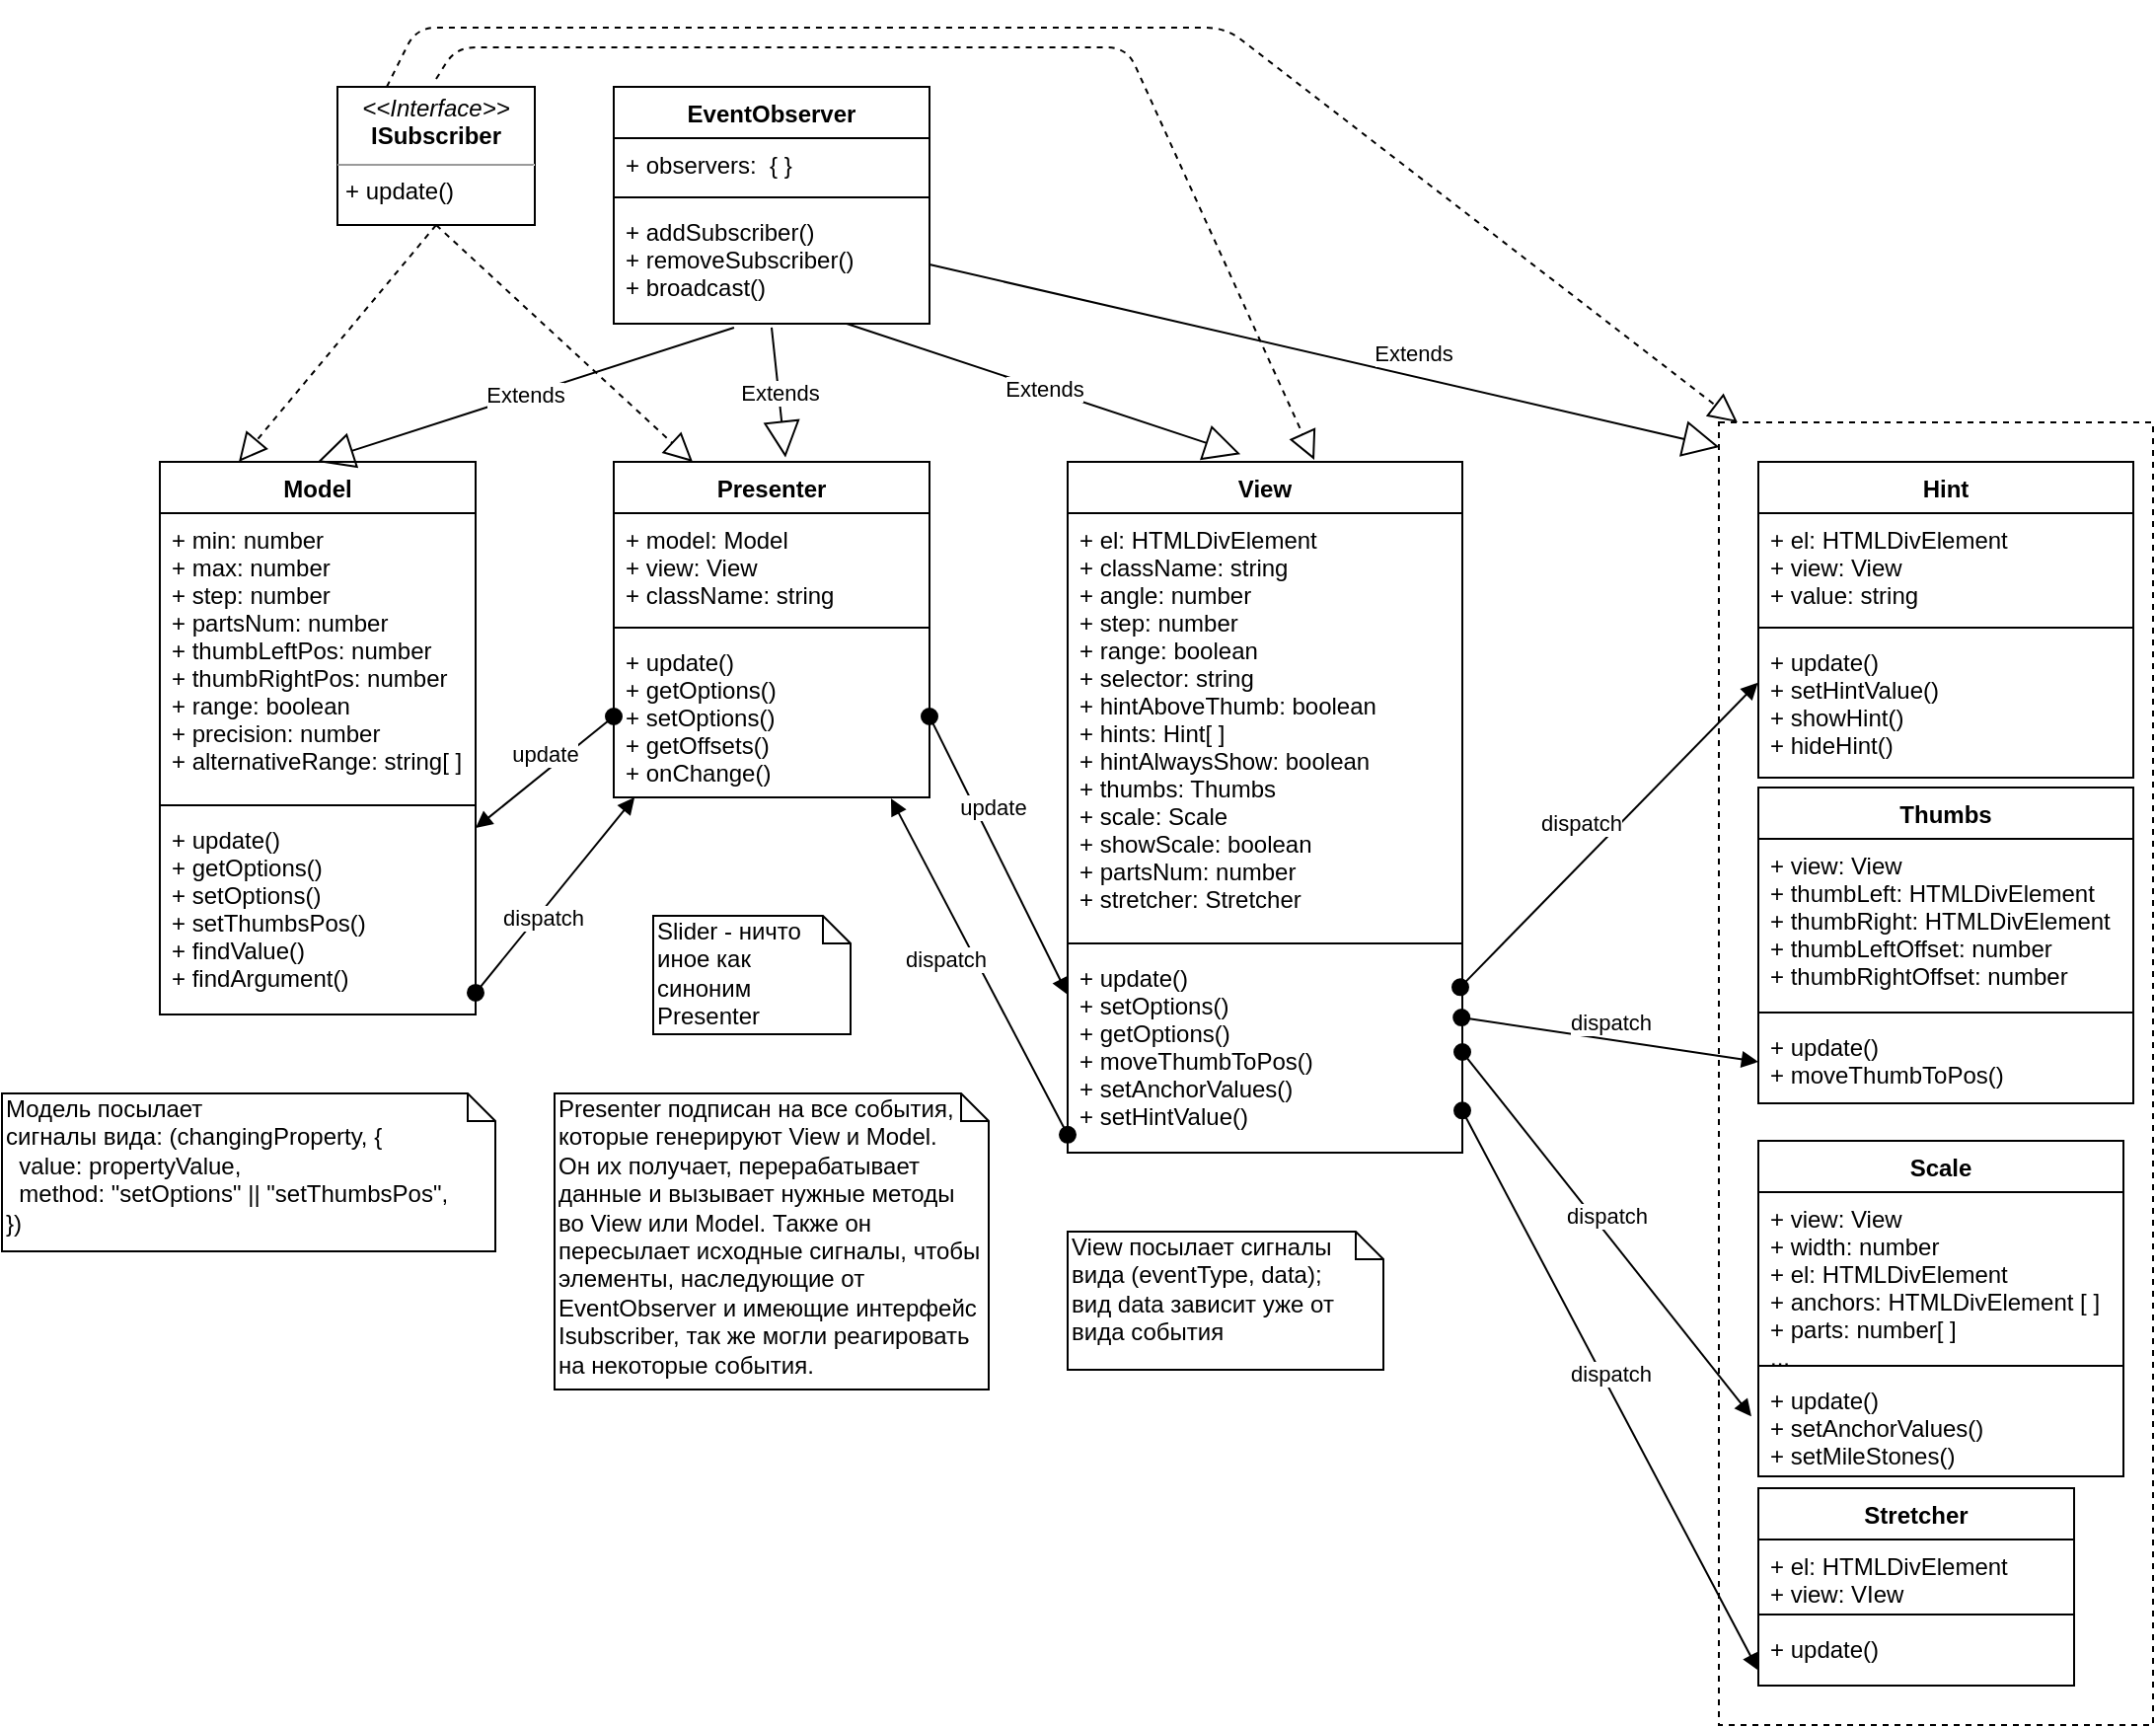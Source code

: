 <mxfile version="13.11.0" type="device"><diagram name="Page-1" id="b5b7bab2-c9e2-2cf4-8b2a-24fd1a2a6d21"><mxGraphModel dx="801" dy="434" grid="1" gridSize="10" guides="1" tooltips="1" connect="1" arrows="1" fold="1" page="1" pageScale="1" pageWidth="827" pageHeight="1169" background="#ffffff" math="0" shadow="0"><root><mxCell id="0"/><mxCell id="1" parent="0"/><mxCell id="279pUD2pypcyOqRTbEKV-9" value="" style="rounded=0;whiteSpace=wrap;html=1;dashed=1;" parent="1" vertex="1"><mxGeometry x="1020" y="270" width="220" height="660" as="geometry"/></mxCell><mxCell id="bg-FERmWdedt6579exxZ-1" value="&lt;p style=&quot;margin: 0px ; margin-top: 4px ; text-align: center&quot;&gt;&lt;i&gt;&amp;lt;&amp;lt;Interface&amp;gt;&amp;gt;&lt;/i&gt;&lt;br&gt;&lt;b&gt;ISubscriber&lt;/b&gt;&lt;/p&gt;&lt;hr size=&quot;1&quot;&gt;&lt;p style=&quot;margin: 0px ; margin-left: 4px&quot;&gt;+&lt;b&gt; &lt;/b&gt;update()&lt;br&gt;&lt;/p&gt;" style="verticalAlign=top;align=left;overflow=fill;fontSize=12;fontFamily=Helvetica;html=1;" parent="1" vertex="1"><mxGeometry x="320" y="100" width="100" height="70" as="geometry"/></mxCell><mxCell id="q0RUYhzF6KUbyNOXSMYT-1" value="Presenter" style="swimlane;fontStyle=1;align=center;verticalAlign=top;childLayout=stackLayout;horizontal=1;startSize=26;horizontalStack=0;resizeParent=1;resizeParentMax=0;resizeLast=0;collapsible=1;marginBottom=0;" parent="1" vertex="1"><mxGeometry x="460" y="290" width="160" height="170" as="geometry"><mxRectangle x="460" y="290" width="70" height="26" as="alternateBounds"/></mxGeometry></mxCell><mxCell id="q0RUYhzF6KUbyNOXSMYT-2" value="+ model: Model&#10;+ view: View&#10;+ className: string&#10;" style="text;strokeColor=none;fillColor=none;align=left;verticalAlign=top;spacingLeft=4;spacingRight=4;overflow=hidden;rotatable=0;points=[[0,0.5],[1,0.5]];portConstraint=eastwest;" parent="q0RUYhzF6KUbyNOXSMYT-1" vertex="1"><mxGeometry y="26" width="160" height="54" as="geometry"/></mxCell><mxCell id="q0RUYhzF6KUbyNOXSMYT-3" value="" style="line;strokeWidth=1;fillColor=none;align=left;verticalAlign=middle;spacingTop=-1;spacingLeft=3;spacingRight=3;rotatable=0;labelPosition=right;points=[];portConstraint=eastwest;" parent="q0RUYhzF6KUbyNOXSMYT-1" vertex="1"><mxGeometry y="80" width="160" height="8" as="geometry"/></mxCell><mxCell id="q0RUYhzF6KUbyNOXSMYT-4" value="+ update()&#10;+ getOptions()&#10;+ setOptions()&#10;+ getOffsets()&#10;+ onChange()" style="text;strokeColor=none;fillColor=none;align=left;verticalAlign=top;spacingLeft=4;spacingRight=4;overflow=hidden;rotatable=0;points=[[0,0.5],[1,0.5]];portConstraint=eastwest;" parent="q0RUYhzF6KUbyNOXSMYT-1" vertex="1"><mxGeometry y="88" width="160" height="82" as="geometry"/></mxCell><mxCell id="EEQOp7RZBcLAtSxxUwJv-41" value="EventObserver" style="swimlane;fontStyle=1;align=center;verticalAlign=top;childLayout=stackLayout;horizontal=1;startSize=26;horizontalStack=0;resizeParent=1;resizeParentMax=0;resizeLast=0;collapsible=1;marginBottom=0;labelBackgroundColor=#ffffff;" parent="1" vertex="1"><mxGeometry x="460" y="100" width="160" height="120" as="geometry"><mxRectangle x="310" y="100" width="120" height="26" as="alternateBounds"/></mxGeometry></mxCell><mxCell id="EEQOp7RZBcLAtSxxUwJv-42" value="+ observers:  { }" style="text;strokeColor=none;fillColor=none;align=left;verticalAlign=top;spacingLeft=4;spacingRight=4;overflow=hidden;rotatable=0;points=[[0,0.5],[1,0.5]];portConstraint=eastwest;" parent="EEQOp7RZBcLAtSxxUwJv-41" vertex="1"><mxGeometry y="26" width="160" height="26" as="geometry"/></mxCell><mxCell id="EEQOp7RZBcLAtSxxUwJv-43" value="" style="line;strokeWidth=1;fillColor=none;align=left;verticalAlign=middle;spacingTop=-1;spacingLeft=3;spacingRight=3;rotatable=0;labelPosition=right;points=[];portConstraint=eastwest;" parent="EEQOp7RZBcLAtSxxUwJv-41" vertex="1"><mxGeometry y="52" width="160" height="8" as="geometry"/></mxCell><mxCell id="EEQOp7RZBcLAtSxxUwJv-44" value="+ addSubscriber()&#10;+ removeSubscriber()&#10;+ broadcast()" style="text;strokeColor=none;fillColor=none;align=left;verticalAlign=top;spacingLeft=4;spacingRight=4;overflow=hidden;rotatable=0;points=[[0,0.5],[1,0.5]];portConstraint=eastwest;" parent="EEQOp7RZBcLAtSxxUwJv-41" vertex="1"><mxGeometry y="60" width="160" height="60" as="geometry"/></mxCell><mxCell id="bg-FERmWdedt6579exxZ-2" value="Model" style="swimlane;fontStyle=1;align=center;verticalAlign=top;childLayout=stackLayout;horizontal=1;startSize=26;horizontalStack=0;resizeParent=1;resizeParentMax=0;resizeLast=0;collapsible=1;marginBottom=0;" parent="1" vertex="1"><mxGeometry x="230" y="290" width="160" height="280" as="geometry"><mxRectangle x="150" y="280" width="70" height="26" as="alternateBounds"/></mxGeometry></mxCell><mxCell id="bg-FERmWdedt6579exxZ-3" value="+ min: number&#10;+ max: number&#10;+ step: number&#10;+ partsNum: number&#10;+ thumbLeftPos: number&#10;+ thumbRightPos: number&#10;+ range: boolean&#10;+ precision: number&#10;+ alternativeRange: string[ ]&#10;" style="text;strokeColor=none;fillColor=none;align=left;verticalAlign=top;spacingLeft=4;spacingRight=4;overflow=hidden;rotatable=0;points=[[0,0.5],[1,0.5]];portConstraint=eastwest;" parent="bg-FERmWdedt6579exxZ-2" vertex="1"><mxGeometry y="26" width="160" height="144" as="geometry"/></mxCell><mxCell id="bg-FERmWdedt6579exxZ-4" value="" style="line;strokeWidth=1;fillColor=none;align=left;verticalAlign=middle;spacingTop=-1;spacingLeft=3;spacingRight=3;rotatable=0;labelPosition=right;points=[];portConstraint=eastwest;" parent="bg-FERmWdedt6579exxZ-2" vertex="1"><mxGeometry y="170" width="160" height="8" as="geometry"/></mxCell><mxCell id="bg-FERmWdedt6579exxZ-5" value="+ update()&#10;+ getOptions()&#10;+ setOptions()&#10;+ setThumbsPos()&#10;+ findValue()&#10;+ findArgument()&#10;" style="text;strokeColor=none;fillColor=none;align=left;verticalAlign=top;spacingLeft=4;spacingRight=4;overflow=hidden;rotatable=0;points=[[0,0.5],[1,0.5]];portConstraint=eastwest;" parent="bg-FERmWdedt6579exxZ-2" vertex="1"><mxGeometry y="178" width="160" height="102" as="geometry"/></mxCell><mxCell id="bg-FERmWdedt6579exxZ-6" value="View" style="swimlane;fontStyle=1;align=center;verticalAlign=top;childLayout=stackLayout;horizontal=1;startSize=26;horizontalStack=0;resizeParent=1;resizeParentMax=0;resizeLast=0;collapsible=1;marginBottom=0;" parent="1" vertex="1"><mxGeometry x="690" y="290" width="200" height="350" as="geometry"><mxRectangle x="720" y="290" width="60" height="26" as="alternateBounds"/></mxGeometry></mxCell><mxCell id="bg-FERmWdedt6579exxZ-7" value="+ el: HTMLDivElement&#10;+ className: string&#10;+ angle: number&#10;+ step: number&#10;+ range: boolean&#10;+ selector: string&#10;+ hintAboveThumb: boolean&#10;+ hints: Hint[ ]&#10;+ hintAlwaysShow: boolean&#10;+ thumbs: Thumbs&#10;+ scale: Scale&#10;+ showScale: boolean&#10;+ partsNum: number&#10;+ stretcher: Stretcher" style="text;strokeColor=none;fillColor=none;align=left;verticalAlign=top;spacingLeft=4;spacingRight=4;overflow=hidden;rotatable=0;points=[[0,0.5],[1,0.5]];portConstraint=eastwest;" parent="bg-FERmWdedt6579exxZ-6" vertex="1"><mxGeometry y="26" width="200" height="214" as="geometry"/></mxCell><mxCell id="bg-FERmWdedt6579exxZ-8" value="" style="line;strokeWidth=1;fillColor=none;align=left;verticalAlign=middle;spacingTop=-1;spacingLeft=3;spacingRight=3;rotatable=0;labelPosition=right;points=[];portConstraint=eastwest;" parent="bg-FERmWdedt6579exxZ-6" vertex="1"><mxGeometry y="240" width="200" height="8" as="geometry"/></mxCell><mxCell id="bg-FERmWdedt6579exxZ-9" value="+ update()&#10;+ setOptions()&#10;+ getOptions()&#10;+ moveThumbToPos()&#10;+ setAnchorValues()&#10;+ setHintValue()&#10;" style="text;strokeColor=none;fillColor=none;align=left;verticalAlign=top;spacingLeft=4;spacingRight=4;overflow=hidden;rotatable=0;points=[[0,0.5],[1,0.5]];portConstraint=eastwest;" parent="bg-FERmWdedt6579exxZ-6" vertex="1"><mxGeometry y="248" width="200" height="102" as="geometry"/></mxCell><mxCell id="q0RUYhzF6KUbyNOXSMYT-5" value="Extends" style="endArrow=block;endSize=16;endFill=0;html=1;exitX=0.381;exitY=1.033;exitDx=0;exitDy=0;exitPerimeter=0;entryX=0.5;entryY=0;entryDx=0;entryDy=0;" parent="1" source="EEQOp7RZBcLAtSxxUwJv-44" target="bg-FERmWdedt6579exxZ-2" edge="1"><mxGeometry width="160" relative="1" as="geometry"><mxPoint x="210" y="230" as="sourcePoint"/><mxPoint x="370" y="230" as="targetPoint"/></mxGeometry></mxCell><mxCell id="q0RUYhzF6KUbyNOXSMYT-6" value="Extends" style="endArrow=block;endSize=16;endFill=0;html=1;exitX=0.5;exitY=1.033;exitDx=0;exitDy=0;exitPerimeter=0;entryX=0.544;entryY=-0.013;entryDx=0;entryDy=0;entryPerimeter=0;" parent="1" source="EEQOp7RZBcLAtSxxUwJv-44" target="q0RUYhzF6KUbyNOXSMYT-1" edge="1"><mxGeometry width="160" relative="1" as="geometry"><mxPoint x="530.96" y="231.98" as="sourcePoint"/><mxPoint x="320" y="300" as="targetPoint"/></mxGeometry></mxCell><mxCell id="q0RUYhzF6KUbyNOXSMYT-7" value="Extends" style="endArrow=block;endSize=16;endFill=0;html=1;exitX=0.738;exitY=1;exitDx=0;exitDy=0;exitPerimeter=0;entryX=0.438;entryY=-0.011;entryDx=0;entryDy=0;entryPerimeter=0;" parent="1" source="EEQOp7RZBcLAtSxxUwJv-44" target="bg-FERmWdedt6579exxZ-6" edge="1"><mxGeometry width="160" relative="1" as="geometry"><mxPoint x="558" y="233" as="sourcePoint"/><mxPoint x="557.04" y="297.01" as="targetPoint"/></mxGeometry></mxCell><mxCell id="q0RUYhzF6KUbyNOXSMYT-8" value="" style="endArrow=block;dashed=1;endFill=0;endSize=12;html=1;entryX=0.25;entryY=0;entryDx=0;entryDy=0;exitX=0.5;exitY=1;exitDx=0;exitDy=0;" parent="1" source="bg-FERmWdedt6579exxZ-1" target="bg-FERmWdedt6579exxZ-2" edge="1"><mxGeometry width="160" relative="1" as="geometry"><mxPoint x="380" y="170" as="sourcePoint"/><mxPoint x="540" y="170" as="targetPoint"/></mxGeometry></mxCell><mxCell id="q0RUYhzF6KUbyNOXSMYT-10" value="" style="endArrow=block;dashed=1;endFill=0;endSize=12;html=1;entryX=0.25;entryY=0;entryDx=0;entryDy=0;exitX=0.5;exitY=1;exitDx=0;exitDy=0;" parent="1" source="bg-FERmWdedt6579exxZ-1" target="q0RUYhzF6KUbyNOXSMYT-1" edge="1"><mxGeometry width="160" relative="1" as="geometry"><mxPoint x="390" y="180" as="sourcePoint"/><mxPoint x="280" y="300" as="targetPoint"/></mxGeometry></mxCell><mxCell id="q0RUYhzF6KUbyNOXSMYT-11" value="" style="endArrow=block;dashed=1;endFill=0;endSize=12;html=1;entryX=0.625;entryY=-0.003;entryDx=0;entryDy=0;entryPerimeter=0;" parent="1" target="bg-FERmWdedt6579exxZ-6" edge="1"><mxGeometry width="160" relative="1" as="geometry"><mxPoint x="370" y="96" as="sourcePoint"/><mxPoint x="510" y="300" as="targetPoint"/><Array as="points"><mxPoint x="380" y="80"/><mxPoint x="720" y="80"/></Array></mxGeometry></mxCell><mxCell id="q0RUYhzF6KUbyNOXSMYT-12" value="Slider - ничто иное как синоним Presenter" style="shape=note;whiteSpace=wrap;html=1;size=14;verticalAlign=top;align=left;spacingTop=-6;" parent="1" vertex="1"><mxGeometry x="480" y="520" width="100" height="60" as="geometry"/></mxCell><mxCell id="q0RUYhzF6KUbyNOXSMYT-15" value="dispatch" style="html=1;verticalAlign=bottom;startArrow=oval;startFill=1;endArrow=block;startSize=8;exitX=1;exitY=0.892;exitDx=0;exitDy=0;exitPerimeter=0;entryX=0.066;entryY=1;entryDx=0;entryDy=0;entryPerimeter=0;" parent="1" source="bg-FERmWdedt6579exxZ-5" target="q0RUYhzF6KUbyNOXSMYT-4" edge="1"><mxGeometry x="-0.31" y="-8" width="60" relative="1" as="geometry"><mxPoint x="430" y="430" as="sourcePoint"/><mxPoint x="490" y="430" as="targetPoint"/><mxPoint as="offset"/></mxGeometry></mxCell><mxCell id="q0RUYhzF6KUbyNOXSMYT-16" value="Модель посылает&lt;br&gt;сигналы вида: (changingProperty, {&lt;br&gt;&amp;nbsp; value: propertyValue,&lt;br&gt;&amp;nbsp; method: &quot;setOptions&quot; || &quot;setThumbsPos&quot;,&lt;br&gt;})" style="shape=note;whiteSpace=wrap;html=1;size=14;verticalAlign=top;align=left;spacingTop=-6;" parent="1" vertex="1"><mxGeometry x="150" y="610" width="250" height="80" as="geometry"/></mxCell><mxCell id="q0RUYhzF6KUbyNOXSMYT-19" value="View посылает сигналы вида (eventType, data);&lt;br&gt;вид data зависит уже от вида события" style="shape=note;whiteSpace=wrap;html=1;size=14;verticalAlign=top;align=left;spacingTop=-6;" parent="1" vertex="1"><mxGeometry x="690" y="680" width="160" height="70" as="geometry"/></mxCell><mxCell id="q0RUYhzF6KUbyNOXSMYT-20" value="Scale" style="swimlane;fontStyle=1;align=center;verticalAlign=top;childLayout=stackLayout;horizontal=1;startSize=26;horizontalStack=0;resizeParent=1;resizeParentMax=0;resizeLast=0;collapsible=1;marginBottom=0;" parent="1" vertex="1"><mxGeometry x="1040" y="634" width="185" height="170" as="geometry"><mxRectangle x="1040" y="634" width="60" height="26" as="alternateBounds"/></mxGeometry></mxCell><mxCell id="q0RUYhzF6KUbyNOXSMYT-21" value="+ view: View&#10;+ width: number&#10;+ el: HTMLDivElement&#10;+ anchors: HTMLDivElement [ ]&#10;+ parts: number[ ]&#10;..." style="text;strokeColor=none;fillColor=none;align=left;verticalAlign=top;spacingLeft=4;spacingRight=4;overflow=hidden;rotatable=0;points=[[0,0.5],[1,0.5]];portConstraint=eastwest;" parent="q0RUYhzF6KUbyNOXSMYT-20" vertex="1"><mxGeometry y="26" width="185" height="84" as="geometry"/></mxCell><mxCell id="q0RUYhzF6KUbyNOXSMYT-22" value="" style="line;strokeWidth=1;fillColor=none;align=left;verticalAlign=middle;spacingTop=-1;spacingLeft=3;spacingRight=3;rotatable=0;labelPosition=right;points=[];portConstraint=eastwest;" parent="q0RUYhzF6KUbyNOXSMYT-20" vertex="1"><mxGeometry y="110" width="185" height="8" as="geometry"/></mxCell><mxCell id="q0RUYhzF6KUbyNOXSMYT-23" value="+ update()&#10;+ setAnchorValues()&#10;+ setMileStones()&#10;" style="text;strokeColor=none;fillColor=none;align=left;verticalAlign=top;spacingLeft=4;spacingRight=4;overflow=hidden;rotatable=0;points=[[0,0.5],[1,0.5]];portConstraint=eastwest;" parent="q0RUYhzF6KUbyNOXSMYT-20" vertex="1"><mxGeometry y="118" width="185" height="52" as="geometry"/></mxCell><mxCell id="q0RUYhzF6KUbyNOXSMYT-24" value="Extends" style="endArrow=block;endSize=16;endFill=0;html=1;exitX=1;exitY=0.5;exitDx=0;exitDy=0;entryX=0.001;entryY=0.019;entryDx=0;entryDy=0;entryPerimeter=0;" parent="1" source="EEQOp7RZBcLAtSxxUwJv-44" target="279pUD2pypcyOqRTbEKV-9" edge="1"><mxGeometry x="0.212" y="11" width="160" relative="1" as="geometry"><mxPoint x="588.08" y="230" as="sourcePoint"/><mxPoint x="970" y="388.339" as="targetPoint"/><Array as="points"/><mxPoint as="offset"/></mxGeometry></mxCell><mxCell id="q0RUYhzF6KUbyNOXSMYT-25" value="" style="endArrow=block;dashed=1;endFill=0;endSize=12;html=1;exitX=0.25;exitY=0;exitDx=0;exitDy=0;entryX=0.043;entryY=0;entryDx=0;entryDy=0;entryPerimeter=0;" parent="1" source="bg-FERmWdedt6579exxZ-1" target="279pUD2pypcyOqRTbEKV-9" edge="1"><mxGeometry width="160" relative="1" as="geometry"><mxPoint x="350" y="86" as="sourcePoint"/><mxPoint x="1170" y="300" as="targetPoint"/><Array as="points"><mxPoint x="360" y="70"/><mxPoint x="770" y="70"/></Array></mxGeometry></mxCell><mxCell id="q0RUYhzF6KUbyNOXSMYT-26" value="dispatch" style="html=1;verticalAlign=bottom;startArrow=oval;startFill=1;endArrow=block;startSize=8;entryX=-0.001;entryY=0.331;entryDx=0;entryDy=0;entryPerimeter=0;exitX=0.995;exitY=0.178;exitDx=0;exitDy=0;exitPerimeter=0;" parent="1" source="bg-FERmWdedt6579exxZ-9" target="279pUD2pypcyOqRTbEKV-7" edge="1"><mxGeometry x="-0.111" y="8" width="60" relative="1" as="geometry"><mxPoint x="890" y="540" as="sourcePoint"/><mxPoint x="870" y="550" as="targetPoint"/><mxPoint as="offset"/></mxGeometry></mxCell><mxCell id="q0RUYhzF6KUbyNOXSMYT-27" value="dispatch" style="html=1;verticalAlign=bottom;startArrow=oval;startFill=1;endArrow=block;startSize=8;entryX=-0.019;entryY=0.417;entryDx=0;entryDy=0;entryPerimeter=0;exitX=1;exitY=0.5;exitDx=0;exitDy=0;" parent="1" source="bg-FERmWdedt6579exxZ-9" target="q0RUYhzF6KUbyNOXSMYT-23" edge="1"><mxGeometry width="60" relative="1" as="geometry"><mxPoint x="860.96" y="570.992" as="sourcePoint"/><mxPoint x="910" y="481.032" as="targetPoint"/></mxGeometry></mxCell><mxCell id="q0RUYhzF6KUbyNOXSMYT-28" value="update" style="html=1;verticalAlign=bottom;startArrow=oval;startFill=1;endArrow=block;startSize=8;entryX=0;entryY=0.216;entryDx=0;entryDy=0;entryPerimeter=0;exitX=1;exitY=0.5;exitDx=0;exitDy=0;" parent="1" source="q0RUYhzF6KUbyNOXSMYT-4" target="bg-FERmWdedt6579exxZ-9" edge="1"><mxGeometry x="-0.201" y="4" width="60" relative="1" as="geometry"><mxPoint x="660" y="409" as="sourcePoint"/><mxPoint x="680" y="474.5" as="targetPoint"/><mxPoint as="offset"/></mxGeometry></mxCell><mxCell id="q0RUYhzF6KUbyNOXSMYT-29" value="update" style="html=1;verticalAlign=bottom;startArrow=oval;startFill=1;endArrow=block;startSize=8;entryX=1;entryY=0.074;entryDx=0;entryDy=0;entryPerimeter=0;exitX=0;exitY=0.5;exitDx=0;exitDy=0;" parent="1" source="q0RUYhzF6KUbyNOXSMYT-4" target="bg-FERmWdedt6579exxZ-5" edge="1"><mxGeometry width="60" relative="1" as="geometry"><mxPoint x="457" y="430" as="sourcePoint"/><mxPoint x="696" y="600" as="targetPoint"/></mxGeometry></mxCell><mxCell id="q0RUYhzF6KUbyNOXSMYT-30" value="Presenter подписан на все события, которые генерируют View и Model.&lt;br&gt;Он их получает, перерабатывает данные и вызывает нужные методы &lt;br&gt;во View или Model. Также он пересылает исходные сигналы, чтобы элементы, наследующие от EventObserver и имеющие интерфейс Isubscriber, так же могли реагировать на некоторые события." style="shape=note;whiteSpace=wrap;html=1;size=14;verticalAlign=top;align=left;spacingTop=-6;" parent="1" vertex="1"><mxGeometry x="430" y="610" width="220" height="150" as="geometry"/></mxCell><mxCell id="OrFviP-s3yT5KrhtBGHl-9" value="Stretcher" style="swimlane;fontStyle=1;align=center;verticalAlign=top;childLayout=stackLayout;horizontal=1;startSize=26;horizontalStack=0;resizeParent=1;resizeParentMax=0;resizeLast=0;collapsible=1;marginBottom=0;" parent="1" vertex="1"><mxGeometry x="1040" y="810" width="160" height="100" as="geometry"><mxRectangle x="1040" y="810" width="90" height="26" as="alternateBounds"/></mxGeometry></mxCell><mxCell id="OrFviP-s3yT5KrhtBGHl-10" value="+ el: HTMLDivElement&#10;+ view: VIew" style="text;strokeColor=none;fillColor=none;align=left;verticalAlign=top;spacingLeft=4;spacingRight=4;overflow=hidden;rotatable=0;points=[[0,0.5],[1,0.5]];portConstraint=eastwest;" parent="OrFviP-s3yT5KrhtBGHl-9" vertex="1"><mxGeometry y="26" width="160" height="34" as="geometry"/></mxCell><mxCell id="OrFviP-s3yT5KrhtBGHl-11" value="" style="line;strokeWidth=1;fillColor=none;align=left;verticalAlign=middle;spacingTop=-1;spacingLeft=3;spacingRight=3;rotatable=0;labelPosition=right;points=[];portConstraint=eastwest;" parent="OrFviP-s3yT5KrhtBGHl-9" vertex="1"><mxGeometry y="60" width="160" height="8" as="geometry"/></mxCell><mxCell id="OrFviP-s3yT5KrhtBGHl-12" value="+ update()" style="text;strokeColor=none;fillColor=none;align=left;verticalAlign=top;spacingLeft=4;spacingRight=4;overflow=hidden;rotatable=0;points=[[0,0.5],[1,0.5]];portConstraint=eastwest;" parent="OrFviP-s3yT5KrhtBGHl-9" vertex="1"><mxGeometry y="68" width="160" height="32" as="geometry"/></mxCell><mxCell id="OrFviP-s3yT5KrhtBGHl-5" value="Thumbs" style="swimlane;fontStyle=1;align=center;verticalAlign=top;childLayout=stackLayout;horizontal=1;startSize=26;horizontalStack=0;resizeParent=1;resizeParentMax=0;resizeLast=0;collapsible=1;marginBottom=0;" parent="1" vertex="1"><mxGeometry x="1040" y="455" width="190" height="160" as="geometry"><mxRectangle x="1040" y="455" width="160" height="26" as="alternateBounds"/></mxGeometry></mxCell><mxCell id="OrFviP-s3yT5KrhtBGHl-6" value="+ view: View&#10;+ thumbLeft: HTMLDivElement&#10;+ thumbRight: HTMLDivElement&#10;+ thumbLeftOffset: number&#10;+ thumbRightOffset: number" style="text;strokeColor=none;fillColor=none;align=left;verticalAlign=top;spacingLeft=4;spacingRight=4;overflow=hidden;rotatable=0;points=[[0,0.5],[1,0.5]];portConstraint=eastwest;" parent="OrFviP-s3yT5KrhtBGHl-5" vertex="1"><mxGeometry y="26" width="190" height="84" as="geometry"/></mxCell><mxCell id="OrFviP-s3yT5KrhtBGHl-7" value="" style="line;strokeWidth=1;fillColor=none;align=left;verticalAlign=middle;spacingTop=-1;spacingLeft=3;spacingRight=3;rotatable=0;labelPosition=right;points=[];portConstraint=eastwest;" parent="OrFviP-s3yT5KrhtBGHl-5" vertex="1"><mxGeometry y="110" width="190" height="8" as="geometry"/></mxCell><mxCell id="OrFviP-s3yT5KrhtBGHl-8" value="+ update()&#10;+ moveThumbToPos()&#10;" style="text;strokeColor=none;fillColor=none;align=left;verticalAlign=top;spacingLeft=4;spacingRight=4;overflow=hidden;rotatable=0;points=[[0,0.5],[1,0.5]];portConstraint=eastwest;" parent="OrFviP-s3yT5KrhtBGHl-5" vertex="1"><mxGeometry y="118" width="190" height="42" as="geometry"/></mxCell><mxCell id="OrFviP-s3yT5KrhtBGHl-13" value="dispatch" style="html=1;verticalAlign=bottom;startArrow=oval;startFill=1;endArrow=block;startSize=8;entryX=0;entryY=0.5;entryDx=0;entryDy=0;exitX=0.998;exitY=0.329;exitDx=0;exitDy=0;exitPerimeter=0;" parent="1" source="bg-FERmWdedt6579exxZ-9" target="OrFviP-s3yT5KrhtBGHl-8" edge="1"><mxGeometry width="60" relative="1" as="geometry"><mxPoint x="900" y="600" as="sourcePoint"/><mxPoint x="910" y="481.032" as="targetPoint"/></mxGeometry></mxCell><mxCell id="OrFviP-s3yT5KrhtBGHl-14" value="dispatch" style="html=1;verticalAlign=bottom;startArrow=oval;startFill=1;endArrow=block;startSize=8;entryX=0;entryY=0.762;entryDx=0;entryDy=0;entryPerimeter=0;exitX=1;exitY=0.791;exitDx=0;exitDy=0;exitPerimeter=0;" parent="1" source="bg-FERmWdedt6579exxZ-9" target="OrFviP-s3yT5KrhtBGHl-12" edge="1"><mxGeometry width="60" relative="1" as="geometry"><mxPoint x="850" y="560" as="sourcePoint"/><mxPoint x="910" y="679" as="targetPoint"/></mxGeometry></mxCell><mxCell id="q0RUYhzF6KUbyNOXSMYT-18" value="dispatch" style="html=1;verticalAlign=bottom;startArrow=oval;startFill=1;endArrow=block;startSize=8;exitX=0;exitY=0.911;exitDx=0;exitDy=0;exitPerimeter=0;entryX=0.878;entryY=1.006;entryDx=0;entryDy=0;entryPerimeter=0;" parent="1" source="bg-FERmWdedt6579exxZ-9" target="q0RUYhzF6KUbyNOXSMYT-4" edge="1"><mxGeometry x="0.034" y="18" width="60" relative="1" as="geometry"><mxPoint x="553.04" y="574.942" as="sourcePoint"/><mxPoint x="610" y="480" as="targetPoint"/><mxPoint as="offset"/></mxGeometry></mxCell><mxCell id="279pUD2pypcyOqRTbEKV-4" value="Hint" style="swimlane;fontStyle=1;align=center;verticalAlign=top;childLayout=stackLayout;horizontal=1;startSize=26;horizontalStack=0;resizeParent=1;resizeParentMax=0;resizeLast=0;collapsible=1;marginBottom=0;" parent="1" vertex="1"><mxGeometry x="1040" y="290" width="190" height="160" as="geometry"><mxRectangle x="1040" y="320" width="60" height="26" as="alternateBounds"/></mxGeometry></mxCell><mxCell id="279pUD2pypcyOqRTbEKV-5" value="+ el: HTMLDivElement&#10;+ view: View&#10;+ value: string" style="text;strokeColor=none;fillColor=none;align=left;verticalAlign=top;spacingLeft=4;spacingRight=4;overflow=hidden;rotatable=0;points=[[0,0.5],[1,0.5]];portConstraint=eastwest;" parent="279pUD2pypcyOqRTbEKV-4" vertex="1"><mxGeometry y="26" width="190" height="54" as="geometry"/></mxCell><mxCell id="279pUD2pypcyOqRTbEKV-6" value="" style="line;strokeWidth=1;fillColor=none;align=left;verticalAlign=middle;spacingTop=-1;spacingLeft=3;spacingRight=3;rotatable=0;labelPosition=right;points=[];portConstraint=eastwest;" parent="279pUD2pypcyOqRTbEKV-4" vertex="1"><mxGeometry y="80" width="190" height="8" as="geometry"/></mxCell><mxCell id="279pUD2pypcyOqRTbEKV-7" value="+ update()&#10;+ setHintValue()&#10;+ showHint()&#10;+ hideHint()" style="text;strokeColor=none;fillColor=none;align=left;verticalAlign=top;spacingLeft=4;spacingRight=4;overflow=hidden;rotatable=0;points=[[0,0.5],[1,0.5]];portConstraint=eastwest;" parent="279pUD2pypcyOqRTbEKV-4" vertex="1"><mxGeometry y="88" width="190" height="72" as="geometry"/></mxCell></root></mxGraphModel></diagram></mxfile>